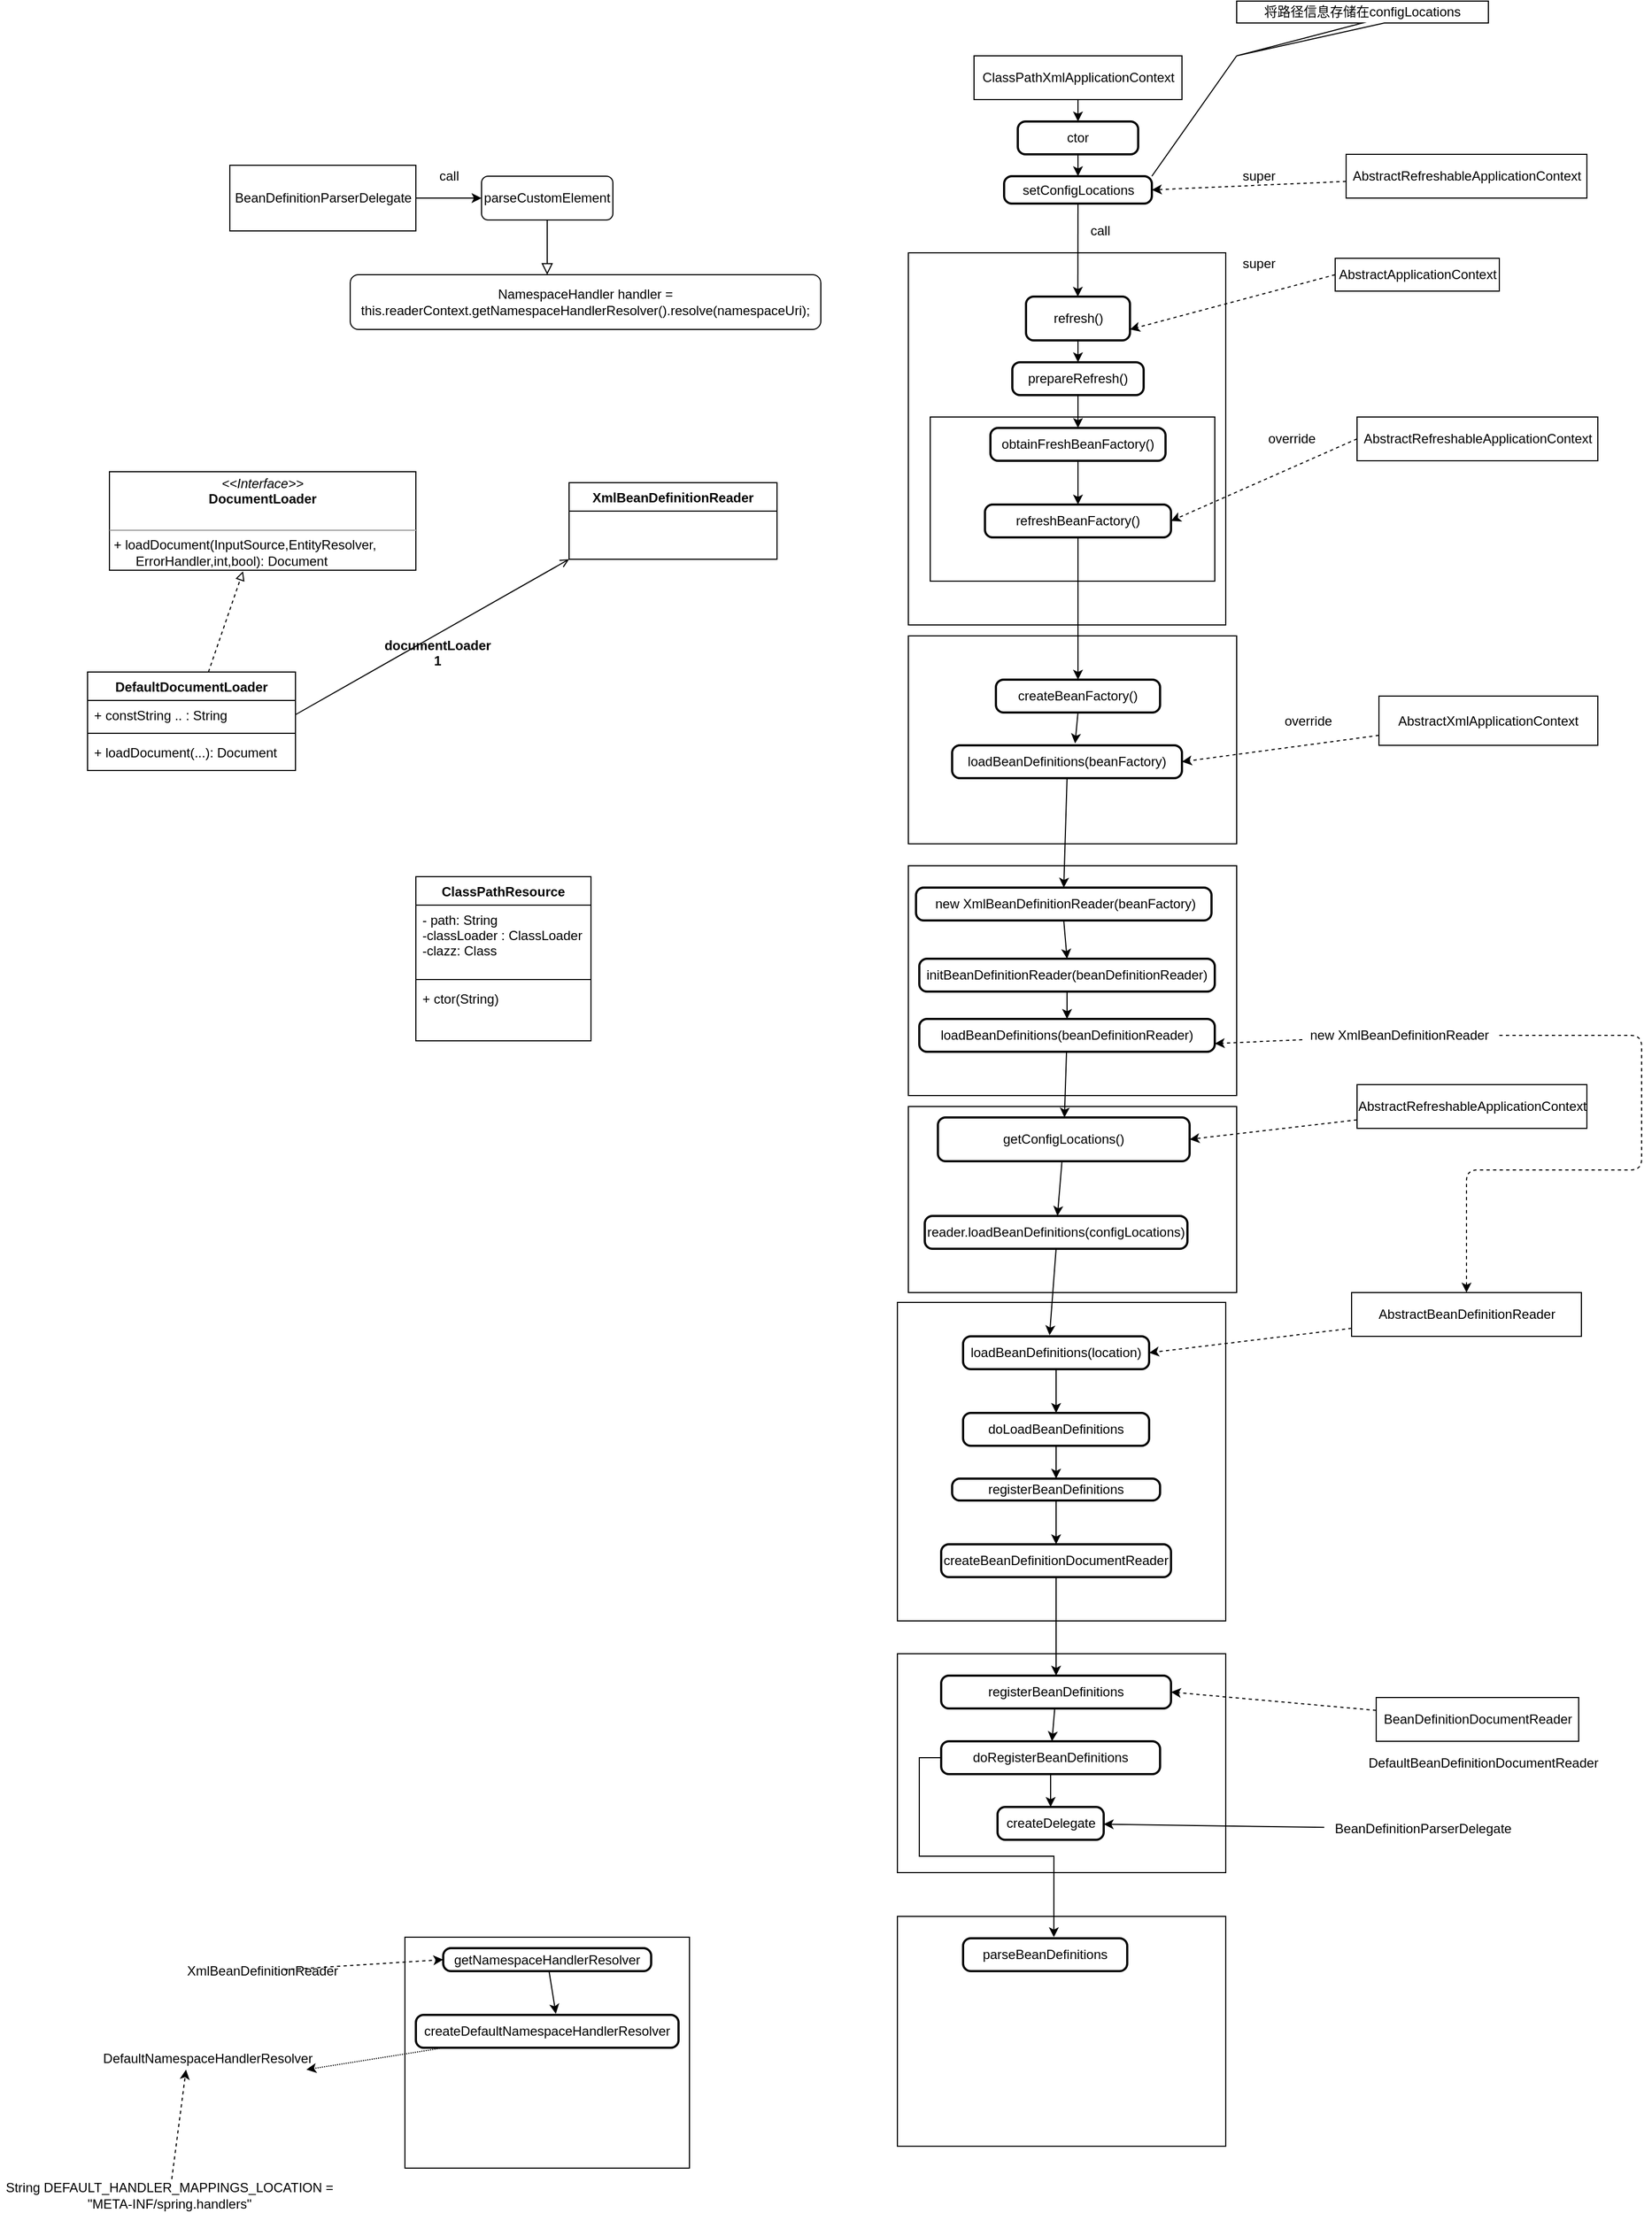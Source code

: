 <mxfile version="13.9.2" type="github">
  <diagram id="C5RBs43oDa-KdzZeNtuy" name="Page-1">
    <mxGraphModel dx="1679" dy="1573" grid="1" gridSize="10" guides="1" tooltips="1" connect="1" arrows="1" fold="1" page="1" pageScale="1" pageWidth="827" pageHeight="1169" math="0" shadow="0">
      <root>
        <mxCell id="WIyWlLk6GJQsqaUBKTNV-0" />
        <mxCell id="WIyWlLk6GJQsqaUBKTNV-1" parent="WIyWlLk6GJQsqaUBKTNV-0" />
        <mxCell id="WIyWlLk6GJQsqaUBKTNV-2" value="" style="rounded=0;html=1;jettySize=auto;orthogonalLoop=1;fontSize=11;endArrow=block;endFill=0;endSize=8;strokeWidth=1;shadow=0;labelBackgroundColor=none;edgeStyle=orthogonalEdgeStyle;" parent="WIyWlLk6GJQsqaUBKTNV-1" source="WIyWlLk6GJQsqaUBKTNV-3" edge="1">
          <mxGeometry relative="1" as="geometry">
            <mxPoint x="220" y="170" as="targetPoint" />
          </mxGeometry>
        </mxCell>
        <mxCell id="WIyWlLk6GJQsqaUBKTNV-3" value="parseCustomElement" style="rounded=1;whiteSpace=wrap;html=1;fontSize=12;glass=0;strokeWidth=1;shadow=0;" parent="WIyWlLk6GJQsqaUBKTNV-1" vertex="1">
          <mxGeometry x="160" y="80" width="120" height="40" as="geometry" />
        </mxCell>
        <mxCell id="WIyWlLk6GJQsqaUBKTNV-11" value="NamespaceHandler handler = this.readerContext.getNamespaceHandlerResolver().resolve(namespaceUri);" style="rounded=1;whiteSpace=wrap;html=1;fontSize=12;glass=0;strokeWidth=1;shadow=0;" parent="WIyWlLk6GJQsqaUBKTNV-1" vertex="1">
          <mxGeometry x="40" y="170" width="430" height="50" as="geometry" />
        </mxCell>
        <mxCell id="rMQCLUZE4Jsm2vmZJEsD-1" style="edgeStyle=orthogonalEdgeStyle;rounded=0;orthogonalLoop=1;jettySize=auto;html=1;exitX=1;exitY=0.5;exitDx=0;exitDy=0;entryX=0;entryY=0.5;entryDx=0;entryDy=0;" parent="WIyWlLk6GJQsqaUBKTNV-1" source="rMQCLUZE4Jsm2vmZJEsD-0" target="WIyWlLk6GJQsqaUBKTNV-3" edge="1">
          <mxGeometry relative="1" as="geometry" />
        </mxCell>
        <mxCell id="rMQCLUZE4Jsm2vmZJEsD-0" value="BeanDefinitionParserDelegate" style="html=1;" parent="WIyWlLk6GJQsqaUBKTNV-1" vertex="1">
          <mxGeometry x="-70" y="70" width="170" height="60" as="geometry" />
        </mxCell>
        <mxCell id="rMQCLUZE4Jsm2vmZJEsD-2" value="call" style="text;html=1;resizable=0;autosize=1;align=center;verticalAlign=middle;points=[];fillColor=none;strokeColor=none;rounded=0;" parent="WIyWlLk6GJQsqaUBKTNV-1" vertex="1">
          <mxGeometry x="115" y="70" width="30" height="20" as="geometry" />
        </mxCell>
        <mxCell id="rMQCLUZE4Jsm2vmZJEsD-18" style="edgeStyle=orthogonalEdgeStyle;rounded=0;orthogonalLoop=1;jettySize=auto;html=1;exitX=0.5;exitY=1;exitDx=0;exitDy=0;entryX=0.5;entryY=0;entryDx=0;entryDy=0;" parent="WIyWlLk6GJQsqaUBKTNV-1" source="rMQCLUZE4Jsm2vmZJEsD-4" target="rMQCLUZE4Jsm2vmZJEsD-17" edge="1">
          <mxGeometry relative="1" as="geometry" />
        </mxCell>
        <mxCell id="rMQCLUZE4Jsm2vmZJEsD-4" value="ClassPathXmlApplicationContext" style="html=1;" parent="WIyWlLk6GJQsqaUBKTNV-1" vertex="1">
          <mxGeometry x="610" y="-30" width="190" height="40" as="geometry" />
        </mxCell>
        <mxCell id="rMQCLUZE4Jsm2vmZJEsD-14" style="edgeStyle=orthogonalEdgeStyle;rounded=0;orthogonalLoop=1;jettySize=auto;html=1;exitX=0.5;exitY=1;exitDx=0;exitDy=0;entryX=0.5;entryY=0;entryDx=0;entryDy=0;" parent="WIyWlLk6GJQsqaUBKTNV-1" source="rMQCLUZE4Jsm2vmZJEsD-5" target="rMQCLUZE4Jsm2vmZJEsD-9" edge="1">
          <mxGeometry relative="1" as="geometry" />
        </mxCell>
        <mxCell id="rMQCLUZE4Jsm2vmZJEsD-5" value="refresh()" style="rounded=1;whiteSpace=wrap;html=1;absoluteArcSize=1;arcSize=14;strokeWidth=2;" parent="WIyWlLk6GJQsqaUBKTNV-1" vertex="1">
          <mxGeometry x="657.5" y="190" width="95" height="40" as="geometry" />
        </mxCell>
        <mxCell id="rMQCLUZE4Jsm2vmZJEsD-7" value="call" style="text;html=1;resizable=0;autosize=1;align=center;verticalAlign=middle;points=[];fillColor=none;strokeColor=none;rounded=0;" parent="WIyWlLk6GJQsqaUBKTNV-1" vertex="1">
          <mxGeometry x="710" y="120" width="30" height="20" as="geometry" />
        </mxCell>
        <mxCell id="rMQCLUZE4Jsm2vmZJEsD-8" value="" style="rounded=0;whiteSpace=wrap;html=1;fillColor=none;" parent="WIyWlLk6GJQsqaUBKTNV-1" vertex="1">
          <mxGeometry x="550" y="150" width="290" height="340" as="geometry" />
        </mxCell>
        <mxCell id="rMQCLUZE4Jsm2vmZJEsD-16" style="edgeStyle=orthogonalEdgeStyle;rounded=0;orthogonalLoop=1;jettySize=auto;html=1;exitX=0.5;exitY=1;exitDx=0;exitDy=0;entryX=0.5;entryY=0;entryDx=0;entryDy=0;" parent="WIyWlLk6GJQsqaUBKTNV-1" source="rMQCLUZE4Jsm2vmZJEsD-9" target="rMQCLUZE4Jsm2vmZJEsD-15" edge="1">
          <mxGeometry relative="1" as="geometry" />
        </mxCell>
        <mxCell id="rMQCLUZE4Jsm2vmZJEsD-9" value="prepareRefresh()" style="rounded=1;whiteSpace=wrap;html=1;absoluteArcSize=1;arcSize=14;strokeWidth=2;" parent="WIyWlLk6GJQsqaUBKTNV-1" vertex="1">
          <mxGeometry x="645" y="250" width="120" height="30" as="geometry" />
        </mxCell>
        <mxCell id="rMQCLUZE4Jsm2vmZJEsD-24" style="edgeStyle=none;rounded=0;orthogonalLoop=1;jettySize=auto;html=1;exitX=0.5;exitY=1;exitDx=0;exitDy=0;entryX=0.5;entryY=0;entryDx=0;entryDy=0;" parent="WIyWlLk6GJQsqaUBKTNV-1" source="rMQCLUZE4Jsm2vmZJEsD-15" target="rMQCLUZE4Jsm2vmZJEsD-23" edge="1">
          <mxGeometry relative="1" as="geometry" />
        </mxCell>
        <mxCell id="rMQCLUZE4Jsm2vmZJEsD-15" value="obtainFreshBeanFactory()" style="rounded=1;whiteSpace=wrap;html=1;absoluteArcSize=1;arcSize=14;strokeWidth=2;fillColor=none;" parent="WIyWlLk6GJQsqaUBKTNV-1" vertex="1">
          <mxGeometry x="625" y="310" width="160" height="30" as="geometry" />
        </mxCell>
        <mxCell id="rMQCLUZE4Jsm2vmZJEsD-53" style="edgeStyle=none;rounded=0;orthogonalLoop=1;jettySize=auto;html=1;exitX=0.5;exitY=1;exitDx=0;exitDy=0;entryX=0.5;entryY=0;entryDx=0;entryDy=0;" parent="WIyWlLk6GJQsqaUBKTNV-1" source="rMQCLUZE4Jsm2vmZJEsD-17" target="rMQCLUZE4Jsm2vmZJEsD-52" edge="1">
          <mxGeometry relative="1" as="geometry" />
        </mxCell>
        <mxCell id="rMQCLUZE4Jsm2vmZJEsD-17" value="ctor" style="rounded=1;whiteSpace=wrap;html=1;absoluteArcSize=1;arcSize=14;strokeWidth=2;fillColor=none;" parent="WIyWlLk6GJQsqaUBKTNV-1" vertex="1">
          <mxGeometry x="650" y="30" width="110" height="30" as="geometry" />
        </mxCell>
        <mxCell id="rMQCLUZE4Jsm2vmZJEsD-21" style="rounded=0;orthogonalLoop=1;jettySize=auto;html=1;exitX=0;exitY=0.5;exitDx=0;exitDy=0;entryX=1;entryY=0.75;entryDx=0;entryDy=0;dashed=1;" parent="WIyWlLk6GJQsqaUBKTNV-1" source="rMQCLUZE4Jsm2vmZJEsD-20" target="rMQCLUZE4Jsm2vmZJEsD-5" edge="1">
          <mxGeometry relative="1" as="geometry" />
        </mxCell>
        <mxCell id="rMQCLUZE4Jsm2vmZJEsD-20" value="AbstractApplicationContext" style="html=1;fillColor=none;" parent="WIyWlLk6GJQsqaUBKTNV-1" vertex="1">
          <mxGeometry x="940" y="155" width="150" height="30" as="geometry" />
        </mxCell>
        <mxCell id="rMQCLUZE4Jsm2vmZJEsD-22" value="" style="rounded=0;whiteSpace=wrap;html=1;fillColor=none;" parent="WIyWlLk6GJQsqaUBKTNV-1" vertex="1">
          <mxGeometry x="570" y="300" width="260" height="150" as="geometry" />
        </mxCell>
        <mxCell id="rMQCLUZE4Jsm2vmZJEsD-31" style="edgeStyle=none;rounded=0;orthogonalLoop=1;jettySize=auto;html=1;" parent="WIyWlLk6GJQsqaUBKTNV-1" source="rMQCLUZE4Jsm2vmZJEsD-23" target="rMQCLUZE4Jsm2vmZJEsD-30" edge="1">
          <mxGeometry relative="1" as="geometry" />
        </mxCell>
        <mxCell id="rMQCLUZE4Jsm2vmZJEsD-23" value="refreshBeanFactory()" style="rounded=1;whiteSpace=wrap;html=1;absoluteArcSize=1;arcSize=14;strokeWidth=2;fillColor=none;" parent="WIyWlLk6GJQsqaUBKTNV-1" vertex="1">
          <mxGeometry x="620" y="380" width="170" height="30" as="geometry" />
        </mxCell>
        <mxCell id="rMQCLUZE4Jsm2vmZJEsD-25" value="super" style="text;html=1;resizable=0;autosize=1;align=center;verticalAlign=middle;points=[];fillColor=none;strokeColor=none;rounded=0;" parent="WIyWlLk6GJQsqaUBKTNV-1" vertex="1">
          <mxGeometry x="845" y="150" width="50" height="20" as="geometry" />
        </mxCell>
        <mxCell id="rMQCLUZE4Jsm2vmZJEsD-27" style="edgeStyle=none;rounded=0;orthogonalLoop=1;jettySize=auto;html=1;exitX=0;exitY=0.5;exitDx=0;exitDy=0;entryX=1;entryY=0.5;entryDx=0;entryDy=0;dashed=1;" parent="WIyWlLk6GJQsqaUBKTNV-1" source="rMQCLUZE4Jsm2vmZJEsD-26" target="rMQCLUZE4Jsm2vmZJEsD-23" edge="1">
          <mxGeometry relative="1" as="geometry" />
        </mxCell>
        <mxCell id="rMQCLUZE4Jsm2vmZJEsD-26" value="AbstractRefreshableApplicationContext" style="html=1;fillColor=none;" parent="WIyWlLk6GJQsqaUBKTNV-1" vertex="1">
          <mxGeometry x="960" y="300" width="220" height="40" as="geometry" />
        </mxCell>
        <mxCell id="rMQCLUZE4Jsm2vmZJEsD-28" value="override" style="text;html=1;resizable=0;autosize=1;align=center;verticalAlign=middle;points=[];fillColor=none;strokeColor=none;rounded=0;" parent="WIyWlLk6GJQsqaUBKTNV-1" vertex="1">
          <mxGeometry x="870" y="310" width="60" height="20" as="geometry" />
        </mxCell>
        <mxCell id="rMQCLUZE4Jsm2vmZJEsD-29" value="" style="rounded=0;whiteSpace=wrap;html=1;fillColor=none;" parent="WIyWlLk6GJQsqaUBKTNV-1" vertex="1">
          <mxGeometry x="550" y="500" width="300" height="190" as="geometry" />
        </mxCell>
        <mxCell id="rMQCLUZE4Jsm2vmZJEsD-33" style="edgeStyle=none;rounded=0;orthogonalLoop=1;jettySize=auto;html=1;exitX=0.5;exitY=1;exitDx=0;exitDy=0;entryX=0.535;entryY=-0.057;entryDx=0;entryDy=0;entryPerimeter=0;" parent="WIyWlLk6GJQsqaUBKTNV-1" source="rMQCLUZE4Jsm2vmZJEsD-30" target="rMQCLUZE4Jsm2vmZJEsD-32" edge="1">
          <mxGeometry relative="1" as="geometry" />
        </mxCell>
        <mxCell id="rMQCLUZE4Jsm2vmZJEsD-30" value="createBeanFactory()" style="rounded=1;whiteSpace=wrap;html=1;absoluteArcSize=1;arcSize=14;strokeWidth=2;fillColor=none;" parent="WIyWlLk6GJQsqaUBKTNV-1" vertex="1">
          <mxGeometry x="630" y="540" width="150" height="30" as="geometry" />
        </mxCell>
        <mxCell id="rMQCLUZE4Jsm2vmZJEsD-43" style="edgeStyle=none;rounded=0;orthogonalLoop=1;jettySize=auto;html=1;exitX=0.5;exitY=1;exitDx=0;exitDy=0;entryX=0.5;entryY=0;entryDx=0;entryDy=0;" parent="WIyWlLk6GJQsqaUBKTNV-1" source="rMQCLUZE4Jsm2vmZJEsD-32" target="rMQCLUZE4Jsm2vmZJEsD-41" edge="1">
          <mxGeometry relative="1" as="geometry" />
        </mxCell>
        <mxCell id="rMQCLUZE4Jsm2vmZJEsD-32" value="loadBeanDefinitions(beanFactory)" style="rounded=1;whiteSpace=wrap;html=1;absoluteArcSize=1;arcSize=14;strokeWidth=2;fillColor=none;" parent="WIyWlLk6GJQsqaUBKTNV-1" vertex="1">
          <mxGeometry x="590" y="600" width="210" height="30" as="geometry" />
        </mxCell>
        <mxCell id="rMQCLUZE4Jsm2vmZJEsD-35" style="edgeStyle=none;rounded=0;orthogonalLoop=1;jettySize=auto;html=1;entryX=1;entryY=0.5;entryDx=0;entryDy=0;dashed=1;" parent="WIyWlLk6GJQsqaUBKTNV-1" source="rMQCLUZE4Jsm2vmZJEsD-34" target="rMQCLUZE4Jsm2vmZJEsD-32" edge="1">
          <mxGeometry relative="1" as="geometry" />
        </mxCell>
        <mxCell id="rMQCLUZE4Jsm2vmZJEsD-34" value="AbstractXmlApplicationContext" style="rounded=0;whiteSpace=wrap;html=1;fillColor=none;" parent="WIyWlLk6GJQsqaUBKTNV-1" vertex="1">
          <mxGeometry x="980" y="555" width="200" height="45" as="geometry" />
        </mxCell>
        <mxCell id="rMQCLUZE4Jsm2vmZJEsD-36" value="override" style="text;html=1;resizable=0;autosize=1;align=center;verticalAlign=middle;points=[];fillColor=none;strokeColor=none;rounded=0;" parent="WIyWlLk6GJQsqaUBKTNV-1" vertex="1">
          <mxGeometry x="885" y="567.5" width="60" height="20" as="geometry" />
        </mxCell>
        <mxCell id="rMQCLUZE4Jsm2vmZJEsD-37" value="ClassPathResource" style="swimlane;fontStyle=1;align=center;verticalAlign=top;childLayout=stackLayout;horizontal=1;startSize=26;horizontalStack=0;resizeParent=1;resizeParentMax=0;resizeLast=0;collapsible=1;marginBottom=0;fillColor=none;" parent="WIyWlLk6GJQsqaUBKTNV-1" vertex="1">
          <mxGeometry x="100" y="720" width="160" height="150" as="geometry" />
        </mxCell>
        <mxCell id="rMQCLUZE4Jsm2vmZJEsD-38" value="- path: String&#xa;-classLoader : ClassLoader&#xa;-clazz: Class" style="text;strokeColor=none;fillColor=none;align=left;verticalAlign=top;spacingLeft=4;spacingRight=4;overflow=hidden;rotatable=0;points=[[0,0.5],[1,0.5]];portConstraint=eastwest;" parent="rMQCLUZE4Jsm2vmZJEsD-37" vertex="1">
          <mxGeometry y="26" width="160" height="64" as="geometry" />
        </mxCell>
        <mxCell id="rMQCLUZE4Jsm2vmZJEsD-39" value="" style="line;strokeWidth=1;fillColor=none;align=left;verticalAlign=middle;spacingTop=-1;spacingLeft=3;spacingRight=3;rotatable=0;labelPosition=right;points=[];portConstraint=eastwest;" parent="rMQCLUZE4Jsm2vmZJEsD-37" vertex="1">
          <mxGeometry y="90" width="160" height="8" as="geometry" />
        </mxCell>
        <mxCell id="rMQCLUZE4Jsm2vmZJEsD-40" value="+ ctor(String)" style="text;strokeColor=none;fillColor=none;align=left;verticalAlign=top;spacingLeft=4;spacingRight=4;overflow=hidden;rotatable=0;points=[[0,0.5],[1,0.5]];portConstraint=eastwest;" parent="rMQCLUZE4Jsm2vmZJEsD-37" vertex="1">
          <mxGeometry y="98" width="160" height="52" as="geometry" />
        </mxCell>
        <mxCell id="rMQCLUZE4Jsm2vmZJEsD-45" style="edgeStyle=none;rounded=0;orthogonalLoop=1;jettySize=auto;html=1;exitX=0.5;exitY=1;exitDx=0;exitDy=0;entryX=0.5;entryY=0;entryDx=0;entryDy=0;" parent="WIyWlLk6GJQsqaUBKTNV-1" source="rMQCLUZE4Jsm2vmZJEsD-41" target="rMQCLUZE4Jsm2vmZJEsD-44" edge="1">
          <mxGeometry relative="1" as="geometry" />
        </mxCell>
        <mxCell id="rMQCLUZE4Jsm2vmZJEsD-41" value="&amp;nbsp;new XmlBeanDefinitionReader(beanFactory)" style="rounded=1;whiteSpace=wrap;html=1;absoluteArcSize=1;arcSize=14;strokeWidth=2;fillColor=none;" parent="WIyWlLk6GJQsqaUBKTNV-1" vertex="1">
          <mxGeometry x="557" y="730" width="270" height="30" as="geometry" />
        </mxCell>
        <mxCell id="rMQCLUZE4Jsm2vmZJEsD-42" value="" style="rounded=0;whiteSpace=wrap;html=1;fillColor=none;" parent="WIyWlLk6GJQsqaUBKTNV-1" vertex="1">
          <mxGeometry x="550" y="710" width="300" height="210" as="geometry" />
        </mxCell>
        <mxCell id="rMQCLUZE4Jsm2vmZJEsD-47" style="edgeStyle=none;rounded=0;orthogonalLoop=1;jettySize=auto;html=1;exitX=0.5;exitY=1;exitDx=0;exitDy=0;entryX=0.5;entryY=0;entryDx=0;entryDy=0;" parent="WIyWlLk6GJQsqaUBKTNV-1" source="rMQCLUZE4Jsm2vmZJEsD-44" target="rMQCLUZE4Jsm2vmZJEsD-46" edge="1">
          <mxGeometry relative="1" as="geometry" />
        </mxCell>
        <mxCell id="rMQCLUZE4Jsm2vmZJEsD-44" value="initBeanDefinitionReader(beanDefinitionReader)" style="rounded=1;whiteSpace=wrap;html=1;absoluteArcSize=1;arcSize=14;strokeWidth=2;fillColor=none;" parent="WIyWlLk6GJQsqaUBKTNV-1" vertex="1">
          <mxGeometry x="560" y="795" width="270" height="30" as="geometry" />
        </mxCell>
        <mxCell id="rMQCLUZE4Jsm2vmZJEsD-49" style="edgeStyle=none;rounded=0;orthogonalLoop=1;jettySize=auto;html=1;" parent="WIyWlLk6GJQsqaUBKTNV-1" source="rMQCLUZE4Jsm2vmZJEsD-46" target="rMQCLUZE4Jsm2vmZJEsD-48" edge="1">
          <mxGeometry relative="1" as="geometry" />
        </mxCell>
        <mxCell id="rMQCLUZE4Jsm2vmZJEsD-46" value="loadBeanDefinitions(beanDefinitionReader)" style="rounded=1;whiteSpace=wrap;html=1;absoluteArcSize=1;arcSize=14;strokeWidth=2;fillColor=none;" parent="WIyWlLk6GJQsqaUBKTNV-1" vertex="1">
          <mxGeometry x="560" y="850" width="270" height="30" as="geometry" />
        </mxCell>
        <mxCell id="rMQCLUZE4Jsm2vmZJEsD-64" style="edgeStyle=none;curved=1;orthogonalLoop=1;jettySize=auto;html=1;endArrow=classic;endFill=1;" parent="WIyWlLk6GJQsqaUBKTNV-1" source="rMQCLUZE4Jsm2vmZJEsD-48" target="rMQCLUZE4Jsm2vmZJEsD-62" edge="1">
          <mxGeometry relative="1" as="geometry" />
        </mxCell>
        <mxCell id="rMQCLUZE4Jsm2vmZJEsD-48" value="getConfigLocations()" style="rounded=1;whiteSpace=wrap;html=1;absoluteArcSize=1;arcSize=14;strokeWidth=2;fillColor=none;" parent="WIyWlLk6GJQsqaUBKTNV-1" vertex="1">
          <mxGeometry x="577" y="940" width="230" height="40" as="geometry" />
        </mxCell>
        <mxCell id="rMQCLUZE4Jsm2vmZJEsD-51" style="edgeStyle=none;rounded=0;orthogonalLoop=1;jettySize=auto;html=1;entryX=1;entryY=0.5;entryDx=0;entryDy=0;dashed=1;" parent="WIyWlLk6GJQsqaUBKTNV-1" source="rMQCLUZE4Jsm2vmZJEsD-50" target="rMQCLUZE4Jsm2vmZJEsD-48" edge="1">
          <mxGeometry relative="1" as="geometry" />
        </mxCell>
        <mxCell id="rMQCLUZE4Jsm2vmZJEsD-50" value="AbstractRefreshableApplicationContext" style="html=1;fillColor=none;" parent="WIyWlLk6GJQsqaUBKTNV-1" vertex="1">
          <mxGeometry x="960" y="910" width="210" height="40" as="geometry" />
        </mxCell>
        <mxCell id="rMQCLUZE4Jsm2vmZJEsD-54" style="edgeStyle=none;rounded=0;orthogonalLoop=1;jettySize=auto;html=1;exitX=0.5;exitY=1;exitDx=0;exitDy=0;entryX=0.534;entryY=0.118;entryDx=0;entryDy=0;entryPerimeter=0;" parent="WIyWlLk6GJQsqaUBKTNV-1" source="rMQCLUZE4Jsm2vmZJEsD-52" target="rMQCLUZE4Jsm2vmZJEsD-8" edge="1">
          <mxGeometry relative="1" as="geometry" />
        </mxCell>
        <mxCell id="rMQCLUZE4Jsm2vmZJEsD-52" value="setConfigLocations" style="rounded=1;whiteSpace=wrap;html=1;absoluteArcSize=1;arcSize=14;strokeWidth=2;fillColor=none;" parent="WIyWlLk6GJQsqaUBKTNV-1" vertex="1">
          <mxGeometry x="637.5" y="80" width="135" height="25" as="geometry" />
        </mxCell>
        <mxCell id="rMQCLUZE4Jsm2vmZJEsD-56" style="edgeStyle=none;rounded=0;orthogonalLoop=1;jettySize=auto;html=1;entryX=1;entryY=0.5;entryDx=0;entryDy=0;dashed=1;" parent="WIyWlLk6GJQsqaUBKTNV-1" source="rMQCLUZE4Jsm2vmZJEsD-55" target="rMQCLUZE4Jsm2vmZJEsD-52" edge="1">
          <mxGeometry relative="1" as="geometry" />
        </mxCell>
        <mxCell id="rMQCLUZE4Jsm2vmZJEsD-55" value="AbstractRefreshableApplicationContext" style="html=1;fillColor=none;" parent="WIyWlLk6GJQsqaUBKTNV-1" vertex="1">
          <mxGeometry x="950" y="60" width="220" height="40" as="geometry" />
        </mxCell>
        <mxCell id="rMQCLUZE4Jsm2vmZJEsD-57" value="super" style="text;html=1;resizable=0;autosize=1;align=center;verticalAlign=middle;points=[];fillColor=none;strokeColor=none;rounded=0;" parent="WIyWlLk6GJQsqaUBKTNV-1" vertex="1">
          <mxGeometry x="845" y="70" width="50" height="20" as="geometry" />
        </mxCell>
        <mxCell id="rMQCLUZE4Jsm2vmZJEsD-60" style="edgeStyle=none;rounded=0;orthogonalLoop=1;jettySize=auto;html=1;exitX=0;exitY=0;exitDx=0;exitDy=50;exitPerimeter=0;dashed=1;strokeColor=none;" parent="WIyWlLk6GJQsqaUBKTNV-1" source="rMQCLUZE4Jsm2vmZJEsD-59" edge="1">
          <mxGeometry relative="1" as="geometry">
            <mxPoint x="780" y="90" as="targetPoint" />
          </mxGeometry>
        </mxCell>
        <mxCell id="rMQCLUZE4Jsm2vmZJEsD-61" style="edgeStyle=none;orthogonalLoop=1;jettySize=auto;html=1;entryX=1;entryY=0;entryDx=0;entryDy=0;exitX=0;exitY=0;exitDx=0;exitDy=50;exitPerimeter=0;curved=1;endArrow=none;endFill=0;" parent="WIyWlLk6GJQsqaUBKTNV-1" source="rMQCLUZE4Jsm2vmZJEsD-59" target="rMQCLUZE4Jsm2vmZJEsD-52" edge="1">
          <mxGeometry relative="1" as="geometry" />
        </mxCell>
        <mxCell id="rMQCLUZE4Jsm2vmZJEsD-59" value="将路径信息存储在configLocations" style="shape=callout;whiteSpace=wrap;html=1;perimeter=calloutPerimeter;fillColor=none;position2=0;" parent="WIyWlLk6GJQsqaUBKTNV-1" vertex="1">
          <mxGeometry x="850" y="-80" width="230" height="50" as="geometry" />
        </mxCell>
        <mxCell id="rMQCLUZE4Jsm2vmZJEsD-68" style="edgeStyle=none;curved=1;orthogonalLoop=1;jettySize=auto;html=1;exitX=0.5;exitY=1;exitDx=0;exitDy=0;entryX=0.465;entryY=-0.033;entryDx=0;entryDy=0;entryPerimeter=0;endArrow=classic;endFill=1;" parent="WIyWlLk6GJQsqaUBKTNV-1" source="rMQCLUZE4Jsm2vmZJEsD-62" target="rMQCLUZE4Jsm2vmZJEsD-67" edge="1">
          <mxGeometry relative="1" as="geometry" />
        </mxCell>
        <mxCell id="rMQCLUZE4Jsm2vmZJEsD-62" value="reader.loadBeanDefinitions(configLocations)" style="rounded=1;whiteSpace=wrap;html=1;absoluteArcSize=1;arcSize=14;strokeWidth=2;fillColor=none;" parent="WIyWlLk6GJQsqaUBKTNV-1" vertex="1">
          <mxGeometry x="565" y="1030" width="240" height="30" as="geometry" />
        </mxCell>
        <mxCell id="rMQCLUZE4Jsm2vmZJEsD-66" value="" style="rounded=0;whiteSpace=wrap;html=1;strokeColor=#000000;fillColor=none;" parent="WIyWlLk6GJQsqaUBKTNV-1" vertex="1">
          <mxGeometry x="540" y="1109" width="300" height="291" as="geometry" />
        </mxCell>
        <mxCell id="rMQCLUZE4Jsm2vmZJEsD-76" style="edgeStyle=orthogonalEdgeStyle;orthogonalLoop=1;jettySize=auto;html=1;entryX=0.5;entryY=0;entryDx=0;entryDy=0;endArrow=classic;endFill=1;" parent="WIyWlLk6GJQsqaUBKTNV-1" source="rMQCLUZE4Jsm2vmZJEsD-67" target="rMQCLUZE4Jsm2vmZJEsD-75" edge="1">
          <mxGeometry relative="1" as="geometry" />
        </mxCell>
        <mxCell id="rMQCLUZE4Jsm2vmZJEsD-67" value="loadBeanDefinitions(location)" style="rounded=1;whiteSpace=wrap;html=1;absoluteArcSize=1;arcSize=14;strokeWidth=2;fillColor=none;" parent="WIyWlLk6GJQsqaUBKTNV-1" vertex="1">
          <mxGeometry x="600" y="1140" width="170" height="30" as="geometry" />
        </mxCell>
        <mxCell id="rMQCLUZE4Jsm2vmZJEsD-69" value="" style="rounded=0;whiteSpace=wrap;html=1;strokeColor=#000000;fillColor=none;" parent="WIyWlLk6GJQsqaUBKTNV-1" vertex="1">
          <mxGeometry x="550" y="930" width="300" height="170" as="geometry" />
        </mxCell>
        <mxCell id="rMQCLUZE4Jsm2vmZJEsD-71" style="edgeStyle=none;curved=1;orthogonalLoop=1;jettySize=auto;html=1;entryX=1;entryY=0.5;entryDx=0;entryDy=0;endArrow=classic;endFill=1;dashed=1;" parent="WIyWlLk6GJQsqaUBKTNV-1" source="rMQCLUZE4Jsm2vmZJEsD-70" target="rMQCLUZE4Jsm2vmZJEsD-67" edge="1">
          <mxGeometry relative="1" as="geometry" />
        </mxCell>
        <mxCell id="rMQCLUZE4Jsm2vmZJEsD-70" value="AbstractBeanDefinitionReader" style="html=1;fillColor=none;" parent="WIyWlLk6GJQsqaUBKTNV-1" vertex="1">
          <mxGeometry x="955" y="1100" width="210" height="40" as="geometry" />
        </mxCell>
        <mxCell id="rMQCLUZE4Jsm2vmZJEsD-73" style="edgeStyle=none;curved=1;orthogonalLoop=1;jettySize=auto;html=1;entryX=1;entryY=0.75;entryDx=0;entryDy=0;dashed=1;endArrow=classic;endFill=1;" parent="WIyWlLk6GJQsqaUBKTNV-1" source="rMQCLUZE4Jsm2vmZJEsD-72" target="rMQCLUZE4Jsm2vmZJEsD-46" edge="1">
          <mxGeometry relative="1" as="geometry" />
        </mxCell>
        <mxCell id="rMQCLUZE4Jsm2vmZJEsD-74" style="edgeStyle=orthogonalEdgeStyle;orthogonalLoop=1;jettySize=auto;html=1;entryX=0.5;entryY=0;entryDx=0;entryDy=0;dashed=1;endArrow=classic;endFill=1;" parent="WIyWlLk6GJQsqaUBKTNV-1" source="rMQCLUZE4Jsm2vmZJEsD-72" target="rMQCLUZE4Jsm2vmZJEsD-70" edge="1">
          <mxGeometry relative="1" as="geometry">
            <Array as="points">
              <mxPoint x="1220" y="865" />
              <mxPoint x="1220" y="988" />
              <mxPoint x="1060" y="988" />
            </Array>
          </mxGeometry>
        </mxCell>
        <mxCell id="rMQCLUZE4Jsm2vmZJEsD-72" value="new XmlBeanDefinitionReader&amp;nbsp;" style="text;html=1;resizable=0;autosize=1;align=center;verticalAlign=middle;points=[];fillColor=none;strokeColor=none;rounded=0;" parent="WIyWlLk6GJQsqaUBKTNV-1" vertex="1">
          <mxGeometry x="910" y="855" width="180" height="20" as="geometry" />
        </mxCell>
        <mxCell id="rMQCLUZE4Jsm2vmZJEsD-80" style="edgeStyle=orthogonalEdgeStyle;rounded=0;orthogonalLoop=1;jettySize=auto;html=1;entryX=0.5;entryY=0;entryDx=0;entryDy=0;" parent="WIyWlLk6GJQsqaUBKTNV-1" source="rMQCLUZE4Jsm2vmZJEsD-75" target="rMQCLUZE4Jsm2vmZJEsD-78" edge="1">
          <mxGeometry relative="1" as="geometry" />
        </mxCell>
        <mxCell id="rMQCLUZE4Jsm2vmZJEsD-75" value="doLoadBeanDefinitions" style="rounded=1;whiteSpace=wrap;html=1;absoluteArcSize=1;arcSize=14;strokeWidth=2;fillColor=none;" parent="WIyWlLk6GJQsqaUBKTNV-1" vertex="1">
          <mxGeometry x="600" y="1210" width="170" height="30" as="geometry" />
        </mxCell>
        <mxCell id="rMQCLUZE4Jsm2vmZJEsD-82" value="" style="edgeStyle=orthogonalEdgeStyle;rounded=0;orthogonalLoop=1;jettySize=auto;html=1;" parent="WIyWlLk6GJQsqaUBKTNV-1" source="rMQCLUZE4Jsm2vmZJEsD-78" target="rMQCLUZE4Jsm2vmZJEsD-81" edge="1">
          <mxGeometry relative="1" as="geometry" />
        </mxCell>
        <mxCell id="rMQCLUZE4Jsm2vmZJEsD-78" value="registerBeanDefinitions" style="rounded=1;whiteSpace=wrap;html=1;absoluteArcSize=1;arcSize=14;strokeWidth=2;" parent="WIyWlLk6GJQsqaUBKTNV-1" vertex="1">
          <mxGeometry x="590" y="1270" width="190" height="20" as="geometry" />
        </mxCell>
        <mxCell id="rMQCLUZE4Jsm2vmZJEsD-87" style="edgeStyle=orthogonalEdgeStyle;rounded=0;orthogonalLoop=1;jettySize=auto;html=1;entryX=0.5;entryY=0;entryDx=0;entryDy=0;" parent="WIyWlLk6GJQsqaUBKTNV-1" source="rMQCLUZE4Jsm2vmZJEsD-81" target="rMQCLUZE4Jsm2vmZJEsD-86" edge="1">
          <mxGeometry relative="1" as="geometry" />
        </mxCell>
        <mxCell id="rMQCLUZE4Jsm2vmZJEsD-81" value="createBeanDefinitionDocumentReader" style="rounded=1;whiteSpace=wrap;html=1;absoluteArcSize=1;arcSize=14;strokeWidth=2;" parent="WIyWlLk6GJQsqaUBKTNV-1" vertex="1">
          <mxGeometry x="580" y="1330" width="210" height="30" as="geometry" />
        </mxCell>
        <mxCell id="rMQCLUZE4Jsm2vmZJEsD-88" style="rounded=0;orthogonalLoop=1;jettySize=auto;html=1;entryX=1;entryY=0.5;entryDx=0;entryDy=0;dashed=1;" parent="WIyWlLk6GJQsqaUBKTNV-1" source="rMQCLUZE4Jsm2vmZJEsD-83" target="rMQCLUZE4Jsm2vmZJEsD-86" edge="1">
          <mxGeometry relative="1" as="geometry" />
        </mxCell>
        <mxCell id="rMQCLUZE4Jsm2vmZJEsD-83" value="BeanDefinitionDocumentReader" style="html=1;" parent="WIyWlLk6GJQsqaUBKTNV-1" vertex="1">
          <mxGeometry x="977.5" y="1470" width="185" height="40" as="geometry" />
        </mxCell>
        <mxCell id="rMQCLUZE4Jsm2vmZJEsD-84" value="" style="rounded=0;whiteSpace=wrap;html=1;fillColor=none;" parent="WIyWlLk6GJQsqaUBKTNV-1" vertex="1">
          <mxGeometry x="540" y="1430" width="300" height="200" as="geometry" />
        </mxCell>
        <mxCell id="rMQCLUZE4Jsm2vmZJEsD-85" value="DefaultBeanDefinitionDocumentReader" style="text;html=1;resizable=0;autosize=1;align=center;verticalAlign=middle;points=[];fillColor=none;strokeColor=none;rounded=0;" parent="WIyWlLk6GJQsqaUBKTNV-1" vertex="1">
          <mxGeometry x="960" y="1520" width="230" height="20" as="geometry" />
        </mxCell>
        <mxCell id="rMQCLUZE4Jsm2vmZJEsD-90" value="" style="edgeStyle=none;rounded=0;orthogonalLoop=1;jettySize=auto;html=1;" parent="WIyWlLk6GJQsqaUBKTNV-1" source="rMQCLUZE4Jsm2vmZJEsD-86" target="rMQCLUZE4Jsm2vmZJEsD-89" edge="1">
          <mxGeometry relative="1" as="geometry" />
        </mxCell>
        <mxCell id="rMQCLUZE4Jsm2vmZJEsD-86" value="registerBeanDefinitions" style="rounded=1;whiteSpace=wrap;html=1;absoluteArcSize=1;arcSize=14;strokeWidth=2;fillColor=none;" parent="WIyWlLk6GJQsqaUBKTNV-1" vertex="1">
          <mxGeometry x="580" y="1450" width="210" height="30" as="geometry" />
        </mxCell>
        <mxCell id="rMQCLUZE4Jsm2vmZJEsD-92" value="" style="edgeStyle=none;rounded=0;orthogonalLoop=1;jettySize=auto;html=1;" parent="WIyWlLk6GJQsqaUBKTNV-1" source="rMQCLUZE4Jsm2vmZJEsD-89" target="rMQCLUZE4Jsm2vmZJEsD-91" edge="1">
          <mxGeometry relative="1" as="geometry" />
        </mxCell>
        <mxCell id="rMQCLUZE4Jsm2vmZJEsD-99" style="edgeStyle=orthogonalEdgeStyle;rounded=0;orthogonalLoop=1;jettySize=auto;html=1;exitX=0;exitY=0.5;exitDx=0;exitDy=0;entryX=0.553;entryY=-0.033;entryDx=0;entryDy=0;entryPerimeter=0;" parent="WIyWlLk6GJQsqaUBKTNV-1" source="rMQCLUZE4Jsm2vmZJEsD-89" target="rMQCLUZE4Jsm2vmZJEsD-98" edge="1">
          <mxGeometry relative="1" as="geometry" />
        </mxCell>
        <mxCell id="rMQCLUZE4Jsm2vmZJEsD-89" value="doRegisterBeanDefinitions" style="rounded=1;whiteSpace=wrap;html=1;absoluteArcSize=1;arcSize=14;strokeWidth=2;fillColor=none;" parent="WIyWlLk6GJQsqaUBKTNV-1" vertex="1">
          <mxGeometry x="580" y="1510" width="200" height="30" as="geometry" />
        </mxCell>
        <mxCell id="rMQCLUZE4Jsm2vmZJEsD-91" value="createDelegate" style="rounded=1;whiteSpace=wrap;html=1;absoluteArcSize=1;arcSize=14;strokeWidth=2;fillColor=none;" parent="WIyWlLk6GJQsqaUBKTNV-1" vertex="1">
          <mxGeometry x="631.5" y="1570" width="97" height="30" as="geometry" />
        </mxCell>
        <mxCell id="rMQCLUZE4Jsm2vmZJEsD-95" style="edgeStyle=none;rounded=0;orthogonalLoop=1;jettySize=auto;html=1;" parent="WIyWlLk6GJQsqaUBKTNV-1" source="rMQCLUZE4Jsm2vmZJEsD-93" target="rMQCLUZE4Jsm2vmZJEsD-91" edge="1">
          <mxGeometry relative="1" as="geometry" />
        </mxCell>
        <mxCell id="rMQCLUZE4Jsm2vmZJEsD-93" value="BeanDefinitionParserDelegate" style="text;html=1;resizable=0;autosize=1;align=center;verticalAlign=middle;points=[];fillColor=none;strokeColor=none;rounded=0;" parent="WIyWlLk6GJQsqaUBKTNV-1" vertex="1">
          <mxGeometry x="930" y="1580" width="180" height="20" as="geometry" />
        </mxCell>
        <mxCell id="rMQCLUZE4Jsm2vmZJEsD-97" value="" style="rounded=0;whiteSpace=wrap;html=1;fillColor=none;" parent="WIyWlLk6GJQsqaUBKTNV-1" vertex="1">
          <mxGeometry x="540" y="1670" width="300" height="210" as="geometry" />
        </mxCell>
        <mxCell id="rMQCLUZE4Jsm2vmZJEsD-98" value="parseBeanDefinitions" style="rounded=1;whiteSpace=wrap;html=1;absoluteArcSize=1;arcSize=14;strokeWidth=2;fillColor=none;" parent="WIyWlLk6GJQsqaUBKTNV-1" vertex="1">
          <mxGeometry x="600" y="1690" width="150" height="30" as="geometry" />
        </mxCell>
        <mxCell id="3pJCWA2F0hX1lUfqjsTb-2" style="rounded=0;orthogonalLoop=1;jettySize=auto;html=1;entryX=0;entryY=0.5;entryDx=0;entryDy=0;dashed=1;" parent="WIyWlLk6GJQsqaUBKTNV-1" source="3pJCWA2F0hX1lUfqjsTb-0" target="3pJCWA2F0hX1lUfqjsTb-1" edge="1">
          <mxGeometry relative="1" as="geometry" />
        </mxCell>
        <mxCell id="3pJCWA2F0hX1lUfqjsTb-0" value="XmlBeanDefinitionReader" style="text;html=1;strokeColor=none;fillColor=none;align=center;verticalAlign=middle;whiteSpace=wrap;rounded=0;" parent="WIyWlLk6GJQsqaUBKTNV-1" vertex="1">
          <mxGeometry x="-60" y="1710" width="40" height="20" as="geometry" />
        </mxCell>
        <mxCell id="3pJCWA2F0hX1lUfqjsTb-5" style="edgeStyle=none;rounded=0;orthogonalLoop=1;jettySize=auto;html=1;entryX=0.533;entryY=-0.033;entryDx=0;entryDy=0;entryPerimeter=0;" parent="WIyWlLk6GJQsqaUBKTNV-1" source="3pJCWA2F0hX1lUfqjsTb-1" target="3pJCWA2F0hX1lUfqjsTb-4" edge="1">
          <mxGeometry relative="1" as="geometry" />
        </mxCell>
        <mxCell id="3pJCWA2F0hX1lUfqjsTb-1" value="getNamespaceHandlerResolver" style="rounded=1;whiteSpace=wrap;html=1;absoluteArcSize=1;arcSize=14;strokeWidth=2;" parent="WIyWlLk6GJQsqaUBKTNV-1" vertex="1">
          <mxGeometry x="125" y="1699" width="190" height="21" as="geometry" />
        </mxCell>
        <mxCell id="3pJCWA2F0hX1lUfqjsTb-3" value="" style="rounded=0;whiteSpace=wrap;html=1;fillColor=none;" parent="WIyWlLk6GJQsqaUBKTNV-1" vertex="1">
          <mxGeometry x="90" y="1689" width="260" height="211" as="geometry" />
        </mxCell>
        <mxCell id="3pJCWA2F0hX1lUfqjsTb-7" style="edgeStyle=none;rounded=0;orthogonalLoop=1;jettySize=auto;html=1;dashed=1;dashPattern=1 1;" parent="WIyWlLk6GJQsqaUBKTNV-1" source="3pJCWA2F0hX1lUfqjsTb-4" edge="1">
          <mxGeometry relative="1" as="geometry">
            <mxPoint y="1810" as="targetPoint" />
          </mxGeometry>
        </mxCell>
        <mxCell id="3pJCWA2F0hX1lUfqjsTb-4" value="createDefaultNamespaceHandlerResolver" style="rounded=1;whiteSpace=wrap;html=1;absoluteArcSize=1;arcSize=14;strokeWidth=2;fillColor=none;" parent="WIyWlLk6GJQsqaUBKTNV-1" vertex="1">
          <mxGeometry x="100" y="1760" width="240" height="30" as="geometry" />
        </mxCell>
        <mxCell id="3pJCWA2F0hX1lUfqjsTb-6" value="DefaultNamespaceHandlerResolver" style="text;html=1;strokeColor=none;fillColor=none;align=center;verticalAlign=middle;whiteSpace=wrap;rounded=0;" parent="WIyWlLk6GJQsqaUBKTNV-1" vertex="1">
          <mxGeometry x="-110" y="1790" width="40" height="20" as="geometry" />
        </mxCell>
        <mxCell id="c50uW5zddcElVOWIFHdT-1" style="rounded=0;orthogonalLoop=1;jettySize=auto;html=1;entryX=0;entryY=1;entryDx=0;entryDy=0;dashed=1;" parent="WIyWlLk6GJQsqaUBKTNV-1" source="c50uW5zddcElVOWIFHdT-0" target="3pJCWA2F0hX1lUfqjsTb-6" edge="1">
          <mxGeometry relative="1" as="geometry" />
        </mxCell>
        <mxCell id="c50uW5zddcElVOWIFHdT-0" value="String DEFAULT_HANDLER_MAPPINGS_LOCATION = &quot;META-INF/spring.handlers&quot;" style="text;html=1;strokeColor=none;fillColor=none;align=center;verticalAlign=middle;whiteSpace=wrap;rounded=0;" parent="WIyWlLk6GJQsqaUBKTNV-1" vertex="1">
          <mxGeometry x="-280" y="1910" width="310" height="30" as="geometry" />
        </mxCell>
        <mxCell id="PlSWTOu4kRcYeuMfp7Ca-1" value="&lt;p style=&quot;margin: 0px ; margin-top: 4px ; text-align: center&quot;&gt;&lt;i&gt;&amp;lt;&amp;lt;Interface&amp;gt;&amp;gt;&lt;/i&gt;&lt;br&gt;&lt;b&gt;DocumentLoader&lt;/b&gt;&lt;br&gt;&lt;/p&gt;&lt;p style=&quot;margin: 0px ; margin-left: 4px&quot;&gt;&lt;br&gt;&lt;/p&gt;&lt;hr size=&quot;1&quot;&gt;&lt;p style=&quot;margin: 0px ; margin-left: 4px&quot;&gt;+ loadDocument(InputSource,EntityResolver,&lt;/p&gt;&lt;p style=&quot;margin: 0px ; margin-left: 4px&quot;&gt;&amp;nbsp; &amp;nbsp; &amp;nbsp; ErrorHandler,int,bool): Document&lt;br&gt;&lt;/p&gt;" style="verticalAlign=top;align=left;overflow=fill;fontSize=12;fontFamily=Helvetica;html=1;" vertex="1" parent="WIyWlLk6GJQsqaUBKTNV-1">
          <mxGeometry x="-180" y="350" width="280" height="90" as="geometry" />
        </mxCell>
        <mxCell id="PlSWTOu4kRcYeuMfp7Ca-2" value="XmlBeanDefinitionReader" style="swimlane;fontStyle=1;align=center;verticalAlign=top;childLayout=stackLayout;horizontal=1;startSize=26;horizontalStack=0;resizeParent=1;resizeParentMax=0;resizeLast=0;collapsible=1;marginBottom=0;" vertex="1" parent="WIyWlLk6GJQsqaUBKTNV-1">
          <mxGeometry x="240" y="360" width="190" height="70" as="geometry" />
        </mxCell>
        <mxCell id="PlSWTOu4kRcYeuMfp7Ca-10" style="rounded=0;orthogonalLoop=1;jettySize=auto;html=1;entryX=0.436;entryY=1.011;entryDx=0;entryDy=0;entryPerimeter=0;dashed=1;endArrow=block;endFill=0;" edge="1" parent="WIyWlLk6GJQsqaUBKTNV-1" source="PlSWTOu4kRcYeuMfp7Ca-6" target="PlSWTOu4kRcYeuMfp7Ca-1">
          <mxGeometry relative="1" as="geometry" />
        </mxCell>
        <mxCell id="PlSWTOu4kRcYeuMfp7Ca-6" value="DefaultDocumentLoader" style="swimlane;fontStyle=1;align=center;verticalAlign=top;childLayout=stackLayout;horizontal=1;startSize=26;horizontalStack=0;resizeParent=1;resizeParentMax=0;resizeLast=0;collapsible=1;marginBottom=0;" vertex="1" parent="WIyWlLk6GJQsqaUBKTNV-1">
          <mxGeometry x="-200" y="533" width="190" height="90" as="geometry" />
        </mxCell>
        <mxCell id="PlSWTOu4kRcYeuMfp7Ca-7" value="+ constString .. : String" style="text;strokeColor=none;fillColor=none;align=left;verticalAlign=top;spacingLeft=4;spacingRight=4;overflow=hidden;rotatable=0;points=[[0,0.5],[1,0.5]];portConstraint=eastwest;" vertex="1" parent="PlSWTOu4kRcYeuMfp7Ca-6">
          <mxGeometry y="26" width="190" height="26" as="geometry" />
        </mxCell>
        <mxCell id="PlSWTOu4kRcYeuMfp7Ca-8" value="" style="line;strokeWidth=1;fillColor=none;align=left;verticalAlign=middle;spacingTop=-1;spacingLeft=3;spacingRight=3;rotatable=0;labelPosition=right;points=[];portConstraint=eastwest;" vertex="1" parent="PlSWTOu4kRcYeuMfp7Ca-6">
          <mxGeometry y="52" width="190" height="8" as="geometry" />
        </mxCell>
        <mxCell id="PlSWTOu4kRcYeuMfp7Ca-9" value="+ loadDocument(...): Document" style="text;strokeColor=none;fillColor=none;align=left;verticalAlign=top;spacingLeft=4;spacingRight=4;overflow=hidden;rotatable=0;points=[[0,0.5],[1,0.5]];portConstraint=eastwest;" vertex="1" parent="PlSWTOu4kRcYeuMfp7Ca-6">
          <mxGeometry y="60" width="190" height="30" as="geometry" />
        </mxCell>
        <mxCell id="PlSWTOu4kRcYeuMfp7Ca-11" style="edgeStyle=none;rounded=0;orthogonalLoop=1;jettySize=auto;html=1;endArrow=open;endFill=0;exitX=1;exitY=0.5;exitDx=0;exitDy=0;" edge="1" parent="WIyWlLk6GJQsqaUBKTNV-1" source="PlSWTOu4kRcYeuMfp7Ca-7">
          <mxGeometry relative="1" as="geometry">
            <mxPoint x="240" y="430" as="targetPoint" />
          </mxGeometry>
        </mxCell>
        <mxCell id="PlSWTOu4kRcYeuMfp7Ca-12" value="documentLoader&#xa;1" style="text;align=center;fontStyle=1;verticalAlign=middle;spacingLeft=3;spacingRight=3;strokeColor=none;rotatable=0;points=[[0,0.5],[1,0.5]];portConstraint=eastwest;" vertex="1" parent="WIyWlLk6GJQsqaUBKTNV-1">
          <mxGeometry x="80" y="500" width="80" height="30" as="geometry" />
        </mxCell>
      </root>
    </mxGraphModel>
  </diagram>
</mxfile>
